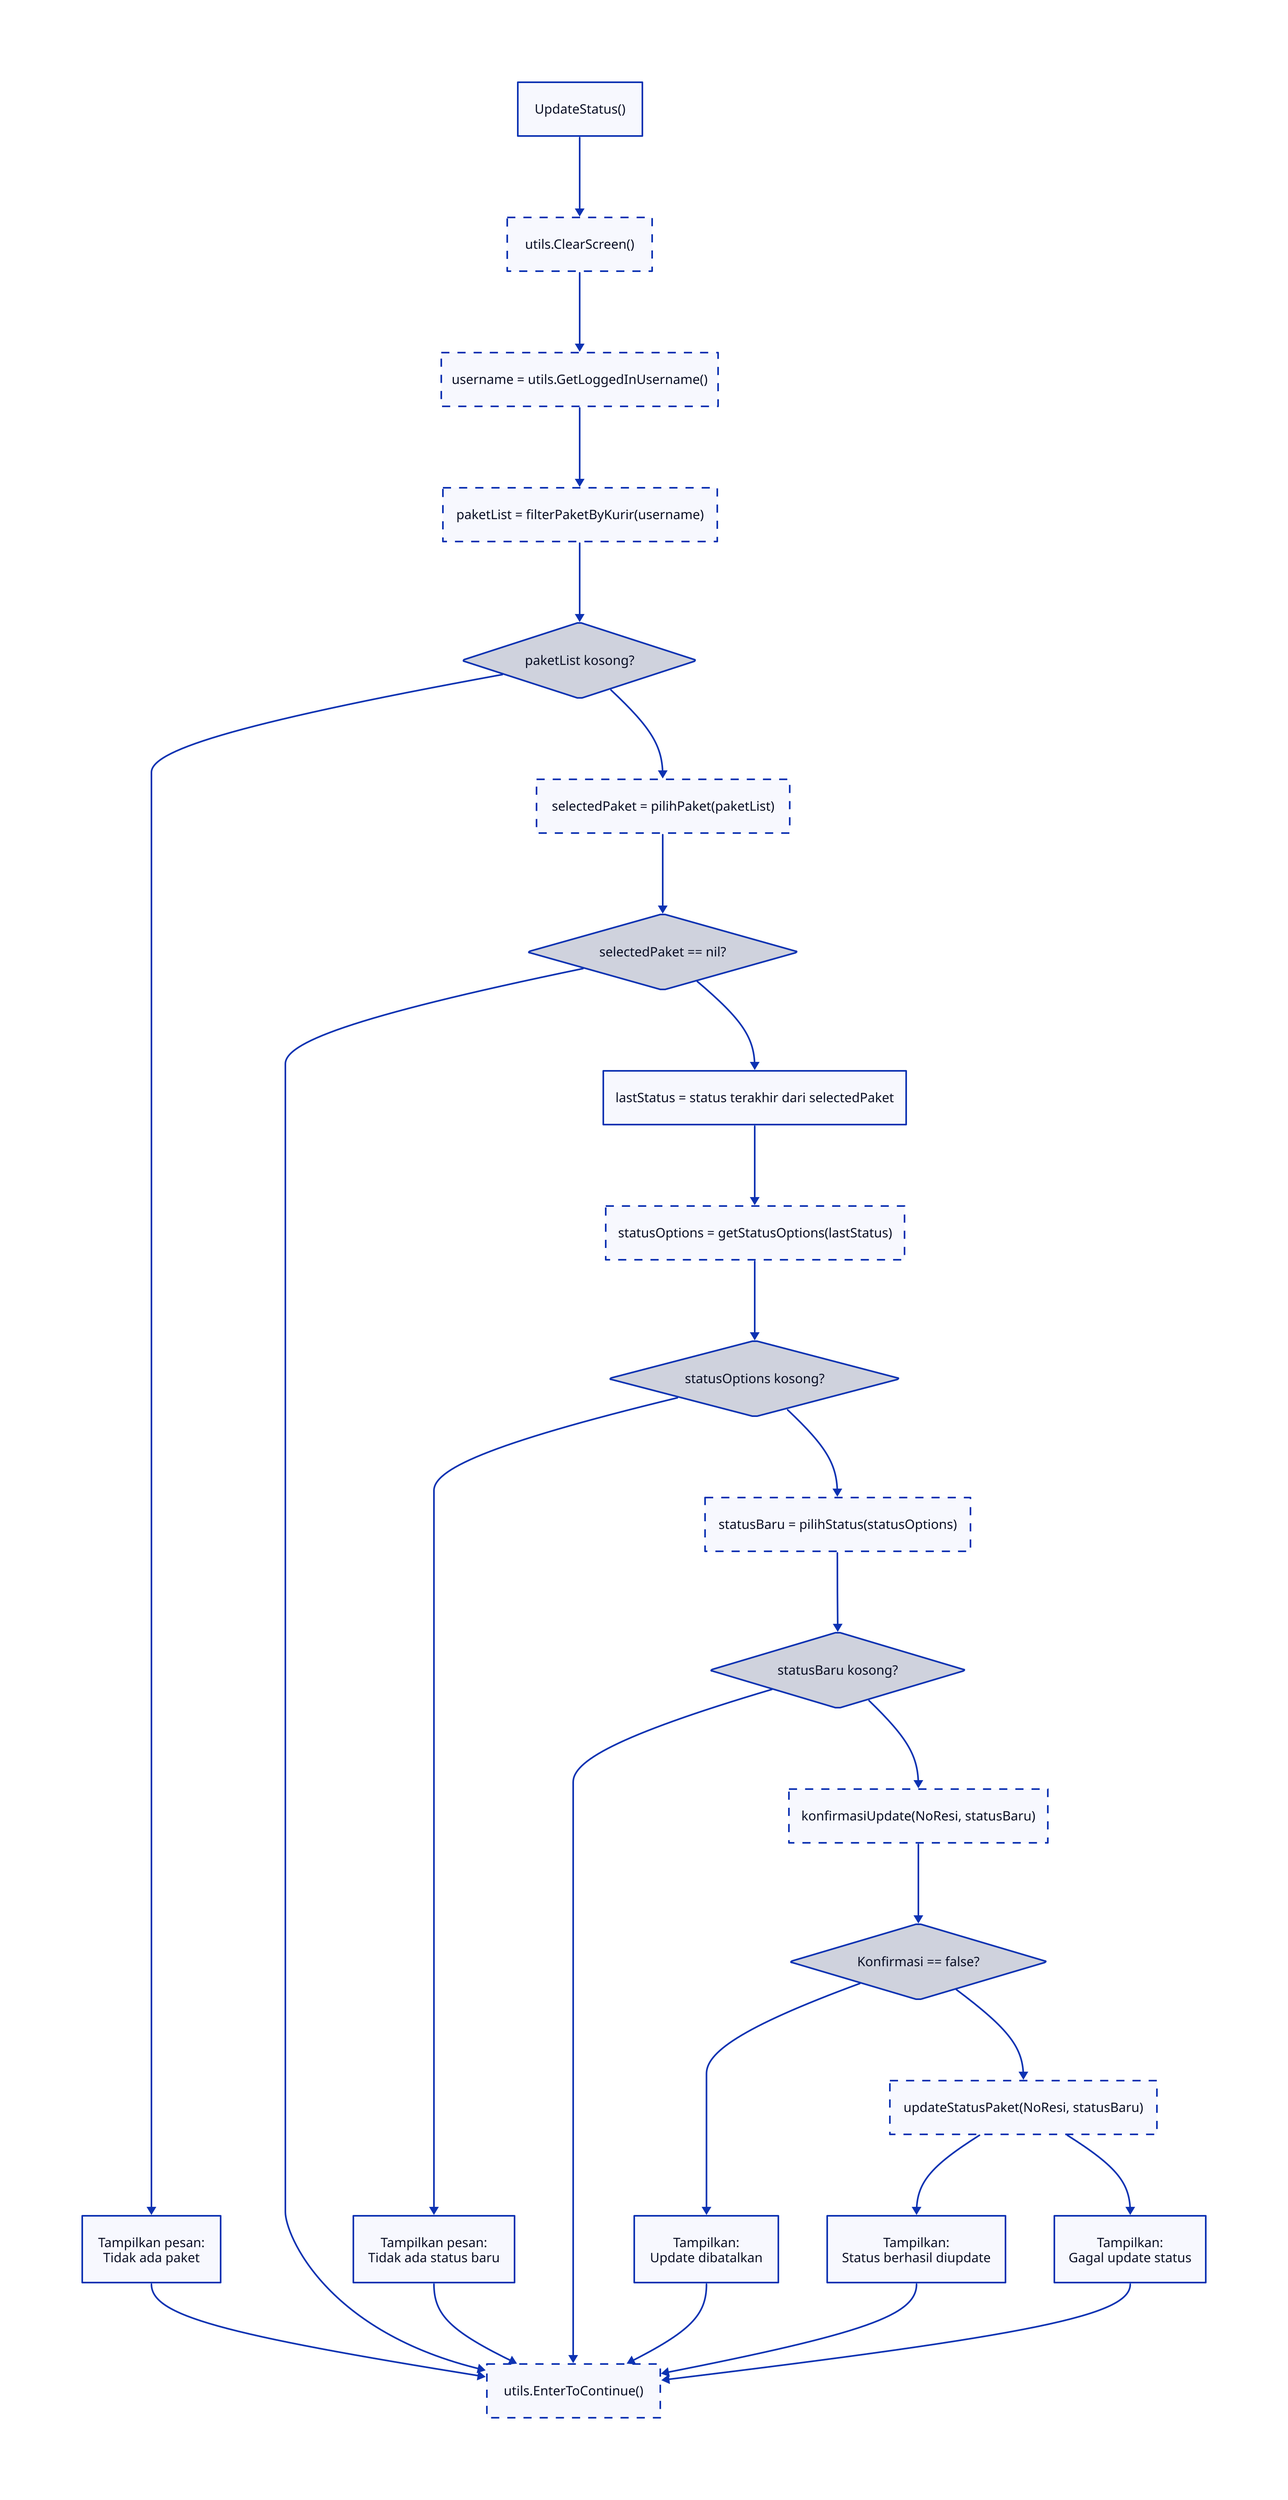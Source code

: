 UpdateStatus: {
  label: "UpdateStatus()"
  shape: rectangle
}

ClearScreen: {
  label: "utils.ClearScreen()"
  shape: rectangle
  style.stroke-dash: 5
}

GetUsername: {
  label: "username = utils.GetLoggedInUsername()"
  shape: rectangle
  style.stroke-dash: 5
}

FilterPaket: {
  label: "paketList = filterPaketByKurir(username)"
  shape: rectangle
  style.stroke-dash: 5
}

CheckEmptyPaket: {
  label: "paketList kosong?"
  shape: diamond
}

PrintNoPaket: {
  label: "Tampilkan pesan:\nTidak ada paket"
  shape: rectangle
}

pilihPaketCall: {
  label: "selectedPaket = pilihPaket(paketList)"
  shape: rectangle
  style.stroke-dash: 5
}

CheckNilPaket: {
  label: "selectedPaket == nil?"
  shape: diamond
}

GetLastStatus: {
  label: "lastStatus = status terakhir dari selectedPaket"
  shape: rectangle
}

GetStatusOptions: {
  label: "statusOptions = getStatusOptions(lastStatus)"
  shape: rectangle
  style.stroke-dash: 5
}

CheckNoStatusOption: {
  label: "statusOptions kosong?"
  shape: diamond
}

PrintNoStatus: {
  label: "Tampilkan pesan:\nTidak ada status baru"
  shape: rectangle
}

pilihStatusCall: {
  label: "statusBaru = pilihStatus(statusOptions)"
  shape: rectangle
  style.stroke-dash: 5
}

CheckEmptyStatusBaru: {
  label: "statusBaru kosong?"
  shape: diamond
}

ConfirmUpdate: {
  label: "konfirmasiUpdate(NoResi, statusBaru)"
  shape: rectangle
  style.stroke-dash: 5
}

CheckConfirmed: {
  label: "Konfirmasi == false?"
  shape: diamond
}

PrintBatal: {
  label: "Tampilkan:\nUpdate dibatalkan"
  shape: rectangle
}

UpdatePaket: {
  label: "updateStatusPaket(NoResi, statusBaru)"
  shape: rectangle
  style.stroke-dash: 5
}

PrintSuccess: {
  label: "Tampilkan:\nStatus berhasil diupdate"
  shape: rectangle
}

PrintFail: {
  label: "Tampilkan:\nGagal update status"
  shape: rectangle
}

EnterContinue: {
  label: "utils.EnterToContinue()"
  shape: rectangle
  style.stroke-dash: 5
}

UpdateStatus -> ClearScreen -> GetUsername -> FilterPaket -> CheckEmptyPaket
CheckEmptyPaket -> PrintNoPaket -> EnterContinue
CheckEmptyPaket -> pilihPaketCall
pilihPaketCall -> CheckNilPaket
CheckNilPaket -> GetLastStatus
CheckNilPaket -> EnterContinue

GetLastStatus -> GetStatusOptions -> CheckNoStatusOption
CheckNoStatusOption -> PrintNoStatus -> EnterContinue
CheckNoStatusOption -> pilihStatusCall

pilihStatusCall -> CheckEmptyStatusBaru
CheckEmptyStatusBaru -> EnterContinue
CheckEmptyStatusBaru -> ConfirmUpdate

ConfirmUpdate -> CheckConfirmed
CheckConfirmed -> PrintBatal -> EnterContinue
CheckConfirmed -> UpdatePaket

UpdatePaket -> PrintSuccess
UpdatePaket -> PrintFail
PrintSuccess -> EnterContinue
PrintFail -> EnterContinue
